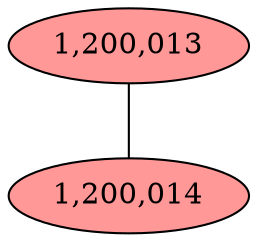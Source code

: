 graph CAMP_cc10 {
	overlap="prism50";
	outputorder="edgesfirst";
	"1,200,013" [style="filled", fillcolor="#ff9896", fontcolor="#000000"];
	"1,200,014" [style="filled", fillcolor="#ff9896", fontcolor="#000000"];
	"1,200,013" -- "1,200,014";
}